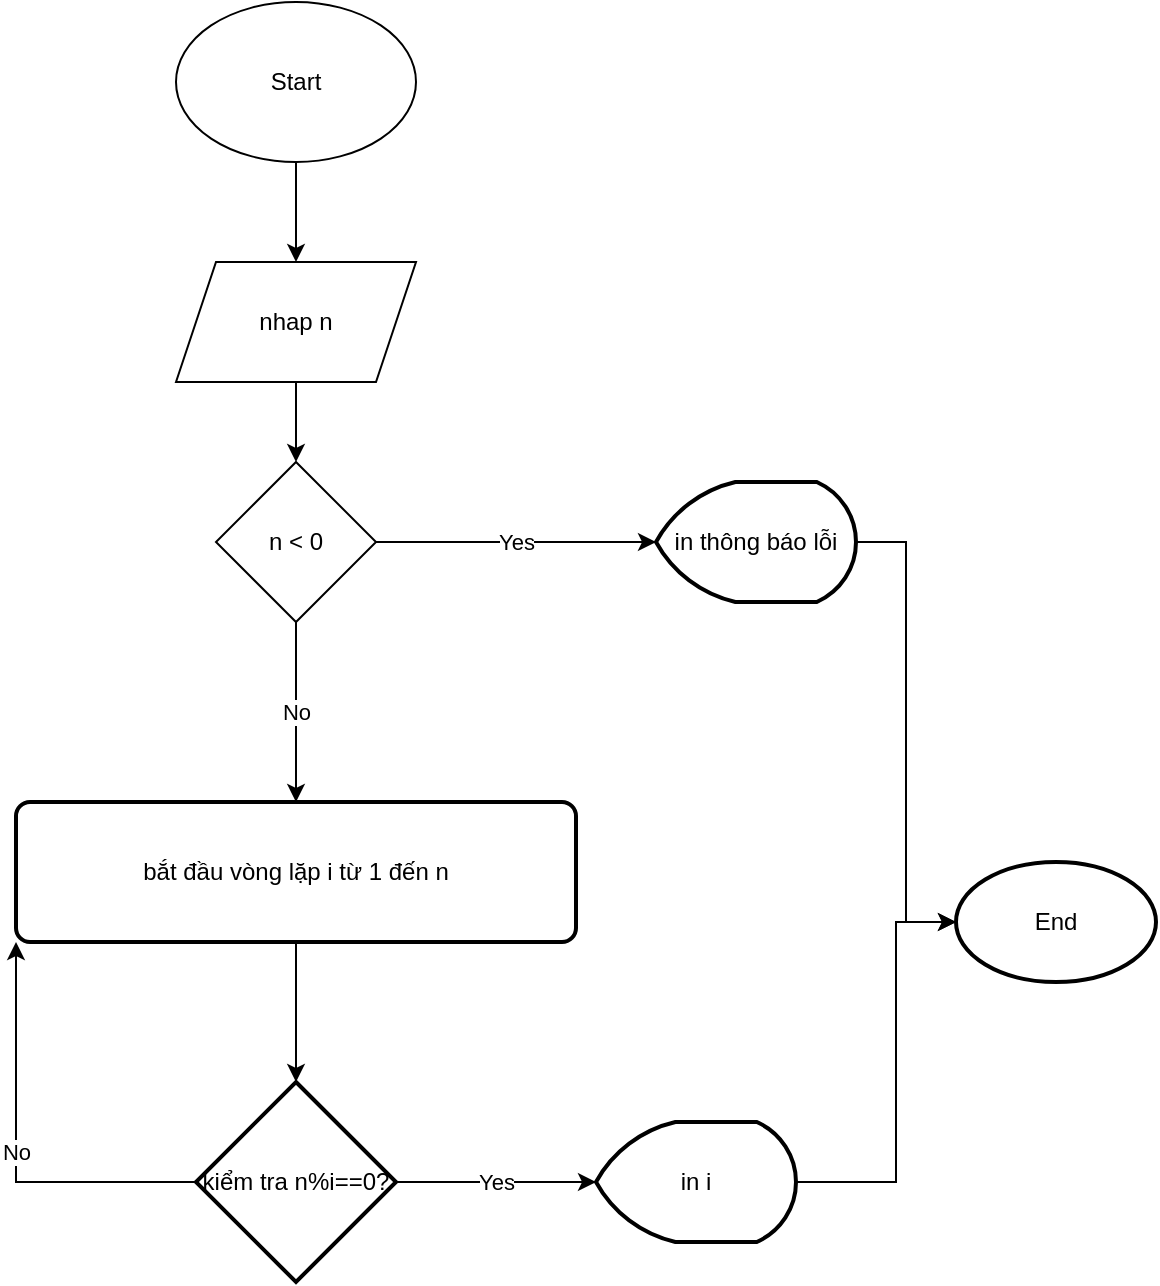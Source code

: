 <mxfile version="25.0.3">
  <diagram id="C5RBs43oDa-KdzZeNtuy" name="Page-1">
    <mxGraphModel dx="762" dy="522" grid="1" gridSize="10" guides="1" tooltips="1" connect="1" arrows="1" fold="1" page="1" pageScale="1" pageWidth="827" pageHeight="1169" math="0" shadow="0">
      <root>
        <mxCell id="WIyWlLk6GJQsqaUBKTNV-0" />
        <mxCell id="WIyWlLk6GJQsqaUBKTNV-1" parent="WIyWlLk6GJQsqaUBKTNV-0" />
        <mxCell id="oLL3joqQmKySPIu5dNyn-2" style="edgeStyle=orthogonalEdgeStyle;rounded=0;orthogonalLoop=1;jettySize=auto;html=1;entryX=0.5;entryY=0;entryDx=0;entryDy=0;" edge="1" parent="WIyWlLk6GJQsqaUBKTNV-1" source="oLL3joqQmKySPIu5dNyn-0" target="oLL3joqQmKySPIu5dNyn-1">
          <mxGeometry relative="1" as="geometry" />
        </mxCell>
        <mxCell id="oLL3joqQmKySPIu5dNyn-0" value="Start" style="ellipse;whiteSpace=wrap;html=1;" vertex="1" parent="WIyWlLk6GJQsqaUBKTNV-1">
          <mxGeometry x="280" y="30" width="120" height="80" as="geometry" />
        </mxCell>
        <mxCell id="oLL3joqQmKySPIu5dNyn-4" style="edgeStyle=orthogonalEdgeStyle;rounded=0;orthogonalLoop=1;jettySize=auto;html=1;entryX=0.5;entryY=0;entryDx=0;entryDy=0;" edge="1" parent="WIyWlLk6GJQsqaUBKTNV-1" source="oLL3joqQmKySPIu5dNyn-1" target="oLL3joqQmKySPIu5dNyn-3">
          <mxGeometry relative="1" as="geometry" />
        </mxCell>
        <mxCell id="oLL3joqQmKySPIu5dNyn-1" value="nhap n" style="shape=parallelogram;perimeter=parallelogramPerimeter;whiteSpace=wrap;html=1;fixedSize=1;" vertex="1" parent="WIyWlLk6GJQsqaUBKTNV-1">
          <mxGeometry x="280" y="160" width="120" height="60" as="geometry" />
        </mxCell>
        <mxCell id="oLL3joqQmKySPIu5dNyn-6" value="Yes" style="edgeStyle=orthogonalEdgeStyle;rounded=0;orthogonalLoop=1;jettySize=auto;html=1;" edge="1" parent="WIyWlLk6GJQsqaUBKTNV-1" source="oLL3joqQmKySPIu5dNyn-3" target="oLL3joqQmKySPIu5dNyn-5">
          <mxGeometry relative="1" as="geometry" />
        </mxCell>
        <mxCell id="oLL3joqQmKySPIu5dNyn-9" value="No" style="edgeStyle=orthogonalEdgeStyle;rounded=0;orthogonalLoop=1;jettySize=auto;html=1;entryX=0.5;entryY=0;entryDx=0;entryDy=0;" edge="1" parent="WIyWlLk6GJQsqaUBKTNV-1" source="oLL3joqQmKySPIu5dNyn-3" target="oLL3joqQmKySPIu5dNyn-8">
          <mxGeometry relative="1" as="geometry" />
        </mxCell>
        <mxCell id="oLL3joqQmKySPIu5dNyn-3" value="n &amp;lt; 0" style="rhombus;whiteSpace=wrap;html=1;" vertex="1" parent="WIyWlLk6GJQsqaUBKTNV-1">
          <mxGeometry x="300" y="260" width="80" height="80" as="geometry" />
        </mxCell>
        <mxCell id="oLL3joqQmKySPIu5dNyn-5" value="in thông báo lỗi" style="strokeWidth=2;html=1;shape=mxgraph.flowchart.display;whiteSpace=wrap;" vertex="1" parent="WIyWlLk6GJQsqaUBKTNV-1">
          <mxGeometry x="520" y="270" width="100" height="60" as="geometry" />
        </mxCell>
        <mxCell id="oLL3joqQmKySPIu5dNyn-8" value="bắt đầu vòng lặp i từ 1 đến n" style="rounded=1;whiteSpace=wrap;html=1;absoluteArcSize=1;arcSize=14;strokeWidth=2;" vertex="1" parent="WIyWlLk6GJQsqaUBKTNV-1">
          <mxGeometry x="200" y="430" width="280" height="70" as="geometry" />
        </mxCell>
        <mxCell id="oLL3joqQmKySPIu5dNyn-16" value="No" style="edgeStyle=orthogonalEdgeStyle;rounded=0;orthogonalLoop=1;jettySize=auto;html=1;" edge="1" parent="WIyWlLk6GJQsqaUBKTNV-1" source="oLL3joqQmKySPIu5dNyn-12" target="oLL3joqQmKySPIu5dNyn-8">
          <mxGeometry relative="1" as="geometry">
            <Array as="points">
              <mxPoint x="200" y="620" />
            </Array>
          </mxGeometry>
        </mxCell>
        <mxCell id="oLL3joqQmKySPIu5dNyn-12" value="kiểm tra n%i==0?" style="strokeWidth=2;html=1;shape=mxgraph.flowchart.decision;whiteSpace=wrap;" vertex="1" parent="WIyWlLk6GJQsqaUBKTNV-1">
          <mxGeometry x="290" y="570" width="100" height="100" as="geometry" />
        </mxCell>
        <mxCell id="oLL3joqQmKySPIu5dNyn-13" style="edgeStyle=orthogonalEdgeStyle;rounded=0;orthogonalLoop=1;jettySize=auto;html=1;entryX=0.5;entryY=0;entryDx=0;entryDy=0;entryPerimeter=0;" edge="1" parent="WIyWlLk6GJQsqaUBKTNV-1" source="oLL3joqQmKySPIu5dNyn-8" target="oLL3joqQmKySPIu5dNyn-12">
          <mxGeometry relative="1" as="geometry" />
        </mxCell>
        <mxCell id="oLL3joqQmKySPIu5dNyn-19" style="edgeStyle=orthogonalEdgeStyle;rounded=0;orthogonalLoop=1;jettySize=auto;html=1;" edge="1" parent="WIyWlLk6GJQsqaUBKTNV-1" source="oLL3joqQmKySPIu5dNyn-14" target="oLL3joqQmKySPIu5dNyn-17">
          <mxGeometry relative="1" as="geometry">
            <Array as="points">
              <mxPoint x="640" y="620" />
              <mxPoint x="640" y="490" />
            </Array>
          </mxGeometry>
        </mxCell>
        <mxCell id="oLL3joqQmKySPIu5dNyn-14" value="in i" style="strokeWidth=2;html=1;shape=mxgraph.flowchart.display;whiteSpace=wrap;" vertex="1" parent="WIyWlLk6GJQsqaUBKTNV-1">
          <mxGeometry x="490" y="590" width="100" height="60" as="geometry" />
        </mxCell>
        <mxCell id="oLL3joqQmKySPIu5dNyn-15" value="Yes" style="edgeStyle=orthogonalEdgeStyle;rounded=0;orthogonalLoop=1;jettySize=auto;html=1;entryX=0;entryY=0.5;entryDx=0;entryDy=0;entryPerimeter=0;" edge="1" parent="WIyWlLk6GJQsqaUBKTNV-1" source="oLL3joqQmKySPIu5dNyn-12" target="oLL3joqQmKySPIu5dNyn-14">
          <mxGeometry relative="1" as="geometry" />
        </mxCell>
        <mxCell id="oLL3joqQmKySPIu5dNyn-17" value="End" style="strokeWidth=2;html=1;shape=mxgraph.flowchart.start_1;whiteSpace=wrap;" vertex="1" parent="WIyWlLk6GJQsqaUBKTNV-1">
          <mxGeometry x="670" y="460" width="100" height="60" as="geometry" />
        </mxCell>
        <mxCell id="oLL3joqQmKySPIu5dNyn-18" style="edgeStyle=orthogonalEdgeStyle;rounded=0;orthogonalLoop=1;jettySize=auto;html=1;entryX=0;entryY=0.5;entryDx=0;entryDy=0;entryPerimeter=0;" edge="1" parent="WIyWlLk6GJQsqaUBKTNV-1" source="oLL3joqQmKySPIu5dNyn-5" target="oLL3joqQmKySPIu5dNyn-17">
          <mxGeometry relative="1" as="geometry" />
        </mxCell>
      </root>
    </mxGraphModel>
  </diagram>
</mxfile>
